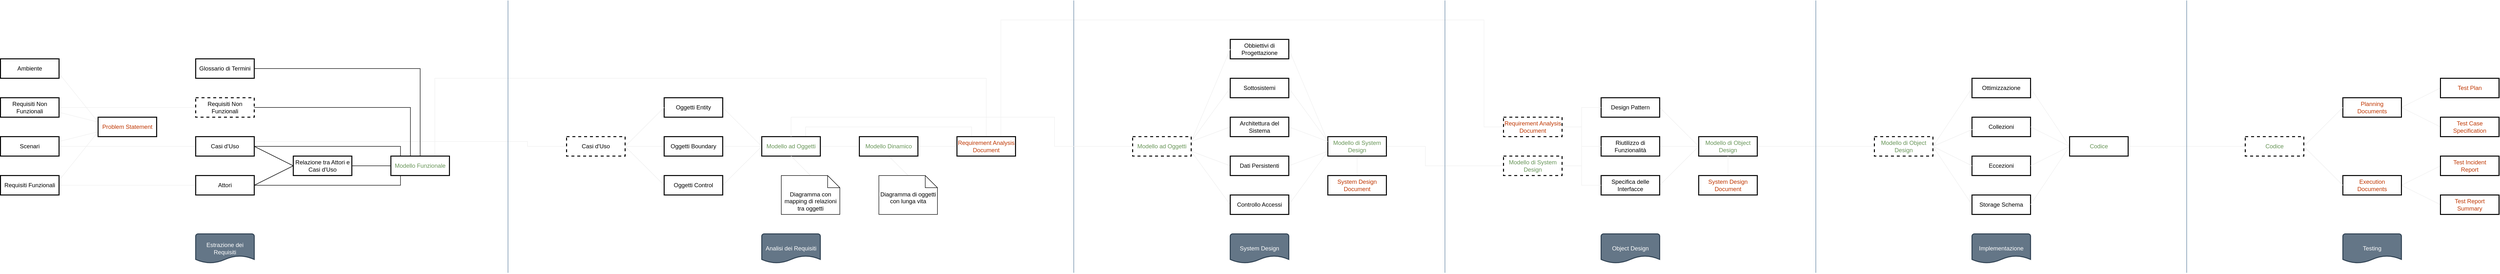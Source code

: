 <mxfile version="20.6.2" type="device"><diagram id="Pfyz-HTgbV0gqMl3ooRj" name="Pagina-1"><mxGraphModel dx="2451" dy="685" grid="1" gridSize="10" guides="1" tooltips="1" connect="1" arrows="1" fold="1" page="0" pageScale="1" pageWidth="1654" pageHeight="1169" math="0" shadow="0"><root><mxCell id="0"/><mxCell id="1" parent="0"/><mxCell id="OwW3uzy13W0BVOw-hy7_-1" value="Estrazione dei Requisiti" style="strokeWidth=2;html=1;shape=mxgraph.flowchart.document2;whiteSpace=wrap;size=0.25;fillColor=#647687;fontColor=#ffffff;strokeColor=#314354;" vertex="1" parent="1"><mxGeometry y="1200" width="120" height="60" as="geometry"/></mxCell><mxCell id="OwW3uzy13W0BVOw-hy7_-173" style="edgeStyle=none;rounded=0;orthogonalLoop=1;jettySize=auto;html=1;exitX=1;exitY=0.25;exitDx=0;exitDy=0;entryX=0;entryY=0.75;entryDx=0;entryDy=0;strokeColor=#F0F0F0;fontSize=8;fontColor=#669456;endArrow=none;endFill=0;" edge="1" parent="1" source="OwW3uzy13W0BVOw-hy7_-4" target="OwW3uzy13W0BVOw-hy7_-171"><mxGeometry relative="1" as="geometry"/></mxCell><mxCell id="OwW3uzy13W0BVOw-hy7_-176" style="edgeStyle=none;rounded=0;orthogonalLoop=1;jettySize=auto;html=1;exitX=1;exitY=0.5;exitDx=0;exitDy=0;entryX=0;entryY=0.5;entryDx=0;entryDy=0;strokeColor=#F0F0F0;fontSize=8;fontColor=#669456;endArrow=none;endFill=0;" edge="1" parent="1" source="OwW3uzy13W0BVOw-hy7_-4" target="OwW3uzy13W0BVOw-hy7_-84"><mxGeometry relative="1" as="geometry"/></mxCell><mxCell id="OwW3uzy13W0BVOw-hy7_-4" value="Scenari" style="whiteSpace=wrap;html=1;strokeWidth=2;" vertex="1" parent="1"><mxGeometry x="-400" y="1000" width="120" height="40" as="geometry"/></mxCell><mxCell id="OwW3uzy13W0BVOw-hy7_-172" style="rounded=0;orthogonalLoop=1;jettySize=auto;html=1;exitX=1;exitY=0.25;exitDx=0;exitDy=0;entryX=0;entryY=0.75;entryDx=0;entryDy=0;strokeColor=#F0F0F0;fontSize=8;fontColor=#669456;endArrow=none;endFill=0;" edge="1" parent="1" source="OwW3uzy13W0BVOw-hy7_-12" target="OwW3uzy13W0BVOw-hy7_-171"><mxGeometry relative="1" as="geometry"/></mxCell><mxCell id="OwW3uzy13W0BVOw-hy7_-177" style="edgeStyle=none;rounded=0;orthogonalLoop=1;jettySize=auto;html=1;exitX=1;exitY=0.5;exitDx=0;exitDy=0;entryX=0;entryY=0.5;entryDx=0;entryDy=0;strokeColor=#F0F0F0;fontSize=8;fontColor=#669456;endArrow=none;endFill=0;" edge="1" parent="1" source="OwW3uzy13W0BVOw-hy7_-12" target="OwW3uzy13W0BVOw-hy7_-85"><mxGeometry relative="1" as="geometry"/></mxCell><mxCell id="OwW3uzy13W0BVOw-hy7_-12" value="Requisiti Funzionali" style="whiteSpace=wrap;html=1;strokeWidth=2;" vertex="1" parent="1"><mxGeometry x="-400" y="1080" width="120" height="40" as="geometry"/></mxCell><mxCell id="OwW3uzy13W0BVOw-hy7_-174" style="edgeStyle=none;rounded=0;orthogonalLoop=1;jettySize=auto;html=1;exitX=1;exitY=0.75;exitDx=0;exitDy=0;entryX=0;entryY=0.25;entryDx=0;entryDy=0;strokeColor=#F0F0F0;fontSize=8;fontColor=#669456;endArrow=none;endFill=0;" edge="1" parent="1" source="OwW3uzy13W0BVOw-hy7_-17" target="OwW3uzy13W0BVOw-hy7_-171"><mxGeometry relative="1" as="geometry"/></mxCell><mxCell id="OwW3uzy13W0BVOw-hy7_-178" style="edgeStyle=none;rounded=0;orthogonalLoop=1;jettySize=auto;html=1;exitX=1;exitY=0.5;exitDx=0;exitDy=0;entryX=0;entryY=0.5;entryDx=0;entryDy=0;strokeColor=#F0F0F0;fontSize=8;fontColor=#669456;endArrow=none;endFill=0;" edge="1" parent="1" source="OwW3uzy13W0BVOw-hy7_-17" target="OwW3uzy13W0BVOw-hy7_-126"><mxGeometry relative="1" as="geometry"/></mxCell><mxCell id="OwW3uzy13W0BVOw-hy7_-17" value="Requisiti Non Funzionali" style="whiteSpace=wrap;html=1;strokeWidth=2;" vertex="1" parent="1"><mxGeometry x="-400" y="920" width="120" height="40" as="geometry"/></mxCell><mxCell id="OwW3uzy13W0BVOw-hy7_-175" style="edgeStyle=none;rounded=0;orthogonalLoop=1;jettySize=auto;html=1;exitX=1;exitY=0.75;exitDx=0;exitDy=0;entryX=0;entryY=0.25;entryDx=0;entryDy=0;strokeColor=#F0F0F0;fontSize=8;fontColor=#669456;endArrow=none;endFill=0;" edge="1" parent="1" source="OwW3uzy13W0BVOw-hy7_-31" target="OwW3uzy13W0BVOw-hy7_-171"><mxGeometry relative="1" as="geometry"/></mxCell><mxCell id="OwW3uzy13W0BVOw-hy7_-31" value="Ambiente" style="whiteSpace=wrap;html=1;strokeWidth=2;" vertex="1" parent="1"><mxGeometry x="-400" y="840" width="120" height="40" as="geometry"/></mxCell><mxCell id="OwW3uzy13W0BVOw-hy7_-113" style="edgeStyle=none;rounded=0;orthogonalLoop=1;jettySize=auto;html=1;exitX=1;exitY=0.5;exitDx=0;exitDy=0;entryX=0;entryY=0.5;entryDx=0;entryDy=0;fontColor=#669456;endArrow=none;endFill=0;" edge="1" parent="1" source="OwW3uzy13W0BVOw-hy7_-84" target="OwW3uzy13W0BVOw-hy7_-93"><mxGeometry relative="1" as="geometry"/></mxCell><mxCell id="OwW3uzy13W0BVOw-hy7_-117" style="edgeStyle=orthogonalEdgeStyle;rounded=0;orthogonalLoop=1;jettySize=auto;html=1;exitX=1;exitY=0.5;exitDx=0;exitDy=0;entryX=0.164;entryY=0;entryDx=0;entryDy=0;fontColor=#669456;endArrow=none;endFill=0;entryPerimeter=0;" edge="1" parent="1" source="OwW3uzy13W0BVOw-hy7_-84" target="OwW3uzy13W0BVOw-hy7_-102"><mxGeometry relative="1" as="geometry"/></mxCell><mxCell id="OwW3uzy13W0BVOw-hy7_-131" style="edgeStyle=orthogonalEdgeStyle;rounded=0;orthogonalLoop=1;jettySize=auto;html=1;exitX=1;exitY=0.25;exitDx=0;exitDy=0;entryX=0;entryY=0.5;entryDx=0;entryDy=0;strokeColor=#F0F0F0;fontColor=#669456;endArrow=none;endFill=0;" edge="1" parent="1" source="OwW3uzy13W0BVOw-hy7_-84" target="OwW3uzy13W0BVOw-hy7_-130"><mxGeometry relative="1" as="geometry"><Array as="points"><mxPoint x="680" y="1010"/><mxPoint x="680" y="1020"/></Array></mxGeometry></mxCell><mxCell id="OwW3uzy13W0BVOw-hy7_-84" value="Casi d'Uso" style="whiteSpace=wrap;html=1;strokeWidth=2;" vertex="1" parent="1"><mxGeometry y="1000" width="120" height="40" as="geometry"/></mxCell><mxCell id="OwW3uzy13W0BVOw-hy7_-114" style="edgeStyle=none;rounded=0;orthogonalLoop=1;jettySize=auto;html=1;exitX=1;exitY=0.5;exitDx=0;exitDy=0;entryX=0;entryY=0.5;entryDx=0;entryDy=0;fontColor=#669456;endArrow=none;endFill=0;" edge="1" parent="1" source="OwW3uzy13W0BVOw-hy7_-85" target="OwW3uzy13W0BVOw-hy7_-93"><mxGeometry relative="1" as="geometry"/></mxCell><mxCell id="OwW3uzy13W0BVOw-hy7_-119" style="edgeStyle=orthogonalEdgeStyle;rounded=0;orthogonalLoop=1;jettySize=auto;html=1;exitX=1;exitY=0.5;exitDx=0;exitDy=0;entryX=0.164;entryY=0.986;entryDx=0;entryDy=0;fontColor=#669456;endArrow=none;endFill=0;entryPerimeter=0;" edge="1" parent="1" source="OwW3uzy13W0BVOw-hy7_-85" target="OwW3uzy13W0BVOw-hy7_-102"><mxGeometry relative="1" as="geometry"/></mxCell><mxCell id="OwW3uzy13W0BVOw-hy7_-85" value="Attori" style="whiteSpace=wrap;html=1;strokeWidth=2;" vertex="1" parent="1"><mxGeometry y="1080" width="120" height="40" as="geometry"/></mxCell><mxCell id="OwW3uzy13W0BVOw-hy7_-118" style="edgeStyle=none;rounded=0;orthogonalLoop=1;jettySize=auto;html=1;exitX=1;exitY=0.5;exitDx=0;exitDy=0;entryX=0;entryY=0.5;entryDx=0;entryDy=0;fontColor=#669456;endArrow=none;endFill=0;" edge="1" parent="1" source="OwW3uzy13W0BVOw-hy7_-93" target="OwW3uzy13W0BVOw-hy7_-102"><mxGeometry relative="1" as="geometry"/></mxCell><mxCell id="OwW3uzy13W0BVOw-hy7_-93" value="Relazione tra Attori e Casi d'Uso" style="whiteSpace=wrap;html=1;strokeWidth=2;" vertex="1" parent="1"><mxGeometry x="200" y="1040" width="120" height="40" as="geometry"/></mxCell><mxCell id="OwW3uzy13W0BVOw-hy7_-115" style="edgeStyle=orthogonalEdgeStyle;rounded=0;orthogonalLoop=1;jettySize=auto;html=1;exitX=1;exitY=0.5;exitDx=0;exitDy=0;entryX=0.5;entryY=0;entryDx=0;entryDy=0;fontColor=#669456;endArrow=none;endFill=0;" edge="1" parent="1" source="OwW3uzy13W0BVOw-hy7_-99" target="OwW3uzy13W0BVOw-hy7_-102"><mxGeometry relative="1" as="geometry"/></mxCell><mxCell id="OwW3uzy13W0BVOw-hy7_-99" value="Glossario di Termini" style="whiteSpace=wrap;html=1;strokeWidth=2;" vertex="1" parent="1"><mxGeometry y="840" width="120" height="40" as="geometry"/></mxCell><mxCell id="OwW3uzy13W0BVOw-hy7_-169" style="edgeStyle=orthogonalEdgeStyle;rounded=0;orthogonalLoop=1;jettySize=auto;html=1;exitX=0.75;exitY=0;exitDx=0;exitDy=0;entryX=0.5;entryY=0;entryDx=0;entryDy=0;strokeColor=#F0F0F0;fontSize=8;fontColor=#669456;endArrow=none;endFill=0;" edge="1" parent="1" source="OwW3uzy13W0BVOw-hy7_-102" target="OwW3uzy13W0BVOw-hy7_-166"><mxGeometry relative="1" as="geometry"><Array as="points"><mxPoint x="490" y="880"/><mxPoint x="1620" y="880"/></Array></mxGeometry></mxCell><mxCell id="OwW3uzy13W0BVOw-hy7_-102" value="&lt;font color=&quot;#669456&quot;&gt;Modello Funzionale&lt;/font&gt;" style="whiteSpace=wrap;html=1;strokeWidth=2;" vertex="1" parent="1"><mxGeometry x="400" y="1040" width="120" height="40" as="geometry"/></mxCell><mxCell id="OwW3uzy13W0BVOw-hy7_-121" value="" style="endArrow=none;html=1;rounded=0;fontColor=#669456;strokeColor=#5C7E9E;" edge="1" parent="1"><mxGeometry width="50" height="50" relative="1" as="geometry"><mxPoint x="640" y="1280" as="sourcePoint"/><mxPoint x="640" y="720" as="targetPoint"/></mxGeometry></mxCell><mxCell id="OwW3uzy13W0BVOw-hy7_-157" style="edgeStyle=none;rounded=0;orthogonalLoop=1;jettySize=auto;html=1;exitX=1;exitY=0.5;exitDx=0;exitDy=0;entryX=0;entryY=0.5;entryDx=0;entryDy=0;strokeColor=#F0F0F0;fontColor=#F0F0F0;endArrow=none;endFill=0;" edge="1" parent="1" source="OwW3uzy13W0BVOw-hy7_-124" target="OwW3uzy13W0BVOw-hy7_-152"><mxGeometry relative="1" as="geometry"/></mxCell><mxCell id="OwW3uzy13W0BVOw-hy7_-124" value="Oggetti Entity" style="whiteSpace=wrap;html=1;strokeWidth=2;" vertex="1" parent="1"><mxGeometry x="960" y="920" width="120" height="40" as="geometry"/></mxCell><mxCell id="OwW3uzy13W0BVOw-hy7_-126" value="Requisiti Non Funzionali" style="whiteSpace=wrap;html=1;strokeWidth=2;dashed=1;" vertex="1" parent="1"><mxGeometry y="920" width="120" height="40" as="geometry"/></mxCell><mxCell id="OwW3uzy13W0BVOw-hy7_-129" style="edgeStyle=orthogonalEdgeStyle;rounded=0;orthogonalLoop=1;jettySize=auto;html=1;entryX=1;entryY=0.5;entryDx=0;entryDy=0;fontColor=#669456;endArrow=none;endFill=0;" edge="1" parent="1" target="OwW3uzy13W0BVOw-hy7_-126"><mxGeometry relative="1" as="geometry"><mxPoint x="440" y="1040" as="sourcePoint"/><mxPoint x="10.0" y="950" as="targetPoint"/><Array as="points"><mxPoint x="440" y="940"/></Array></mxGeometry></mxCell><mxCell id="OwW3uzy13W0BVOw-hy7_-134" style="rounded=0;orthogonalLoop=1;jettySize=auto;html=1;exitX=1;exitY=0.5;exitDx=0;exitDy=0;entryX=0;entryY=0.5;entryDx=0;entryDy=0;strokeColor=#F0F0F0;fontColor=#669456;endArrow=none;endFill=0;" edge="1" parent="1" source="OwW3uzy13W0BVOw-hy7_-130" target="OwW3uzy13W0BVOw-hy7_-133"><mxGeometry relative="1" as="geometry"/></mxCell><mxCell id="OwW3uzy13W0BVOw-hy7_-135" style="edgeStyle=none;rounded=0;orthogonalLoop=1;jettySize=auto;html=1;exitX=1;exitY=0.5;exitDx=0;exitDy=0;entryX=0;entryY=0.5;entryDx=0;entryDy=0;strokeColor=#F0F0F0;fontColor=#669456;endArrow=none;endFill=0;" edge="1" parent="1" source="OwW3uzy13W0BVOw-hy7_-130" target="OwW3uzy13W0BVOw-hy7_-132"><mxGeometry relative="1" as="geometry"/></mxCell><mxCell id="OwW3uzy13W0BVOw-hy7_-136" style="edgeStyle=none;rounded=0;orthogonalLoop=1;jettySize=auto;html=1;exitX=1;exitY=0.5;exitDx=0;exitDy=0;entryX=0;entryY=0.5;entryDx=0;entryDy=0;strokeColor=#F0F0F0;fontColor=#669456;endArrow=none;endFill=0;" edge="1" parent="1" source="OwW3uzy13W0BVOw-hy7_-130" target="OwW3uzy13W0BVOw-hy7_-124"><mxGeometry relative="1" as="geometry"/></mxCell><mxCell id="OwW3uzy13W0BVOw-hy7_-130" value="Casi d'Uso" style="whiteSpace=wrap;html=1;strokeWidth=2;dashed=1;" vertex="1" parent="1"><mxGeometry x="760" y="1000" width="120" height="40" as="geometry"/></mxCell><mxCell id="OwW3uzy13W0BVOw-hy7_-156" style="edgeStyle=none;rounded=0;orthogonalLoop=1;jettySize=auto;html=1;exitX=1;exitY=0.5;exitDx=0;exitDy=0;entryX=0;entryY=0.5;entryDx=0;entryDy=0;strokeColor=#F0F0F0;fontColor=#F0F0F0;endArrow=none;endFill=0;" edge="1" parent="1" source="OwW3uzy13W0BVOw-hy7_-132" target="OwW3uzy13W0BVOw-hy7_-152"><mxGeometry relative="1" as="geometry"/></mxCell><mxCell id="OwW3uzy13W0BVOw-hy7_-132" value="Oggetti Boundary" style="whiteSpace=wrap;html=1;strokeWidth=2;" vertex="1" parent="1"><mxGeometry x="960" y="1000" width="120" height="40" as="geometry"/></mxCell><mxCell id="OwW3uzy13W0BVOw-hy7_-153" style="edgeStyle=none;rounded=0;orthogonalLoop=1;jettySize=auto;html=1;exitX=1;exitY=0.5;exitDx=0;exitDy=0;entryX=0;entryY=0.5;entryDx=0;entryDy=0;strokeColor=#F0F0F0;fontColor=#F0F0F0;endArrow=none;endFill=0;" edge="1" parent="1" source="OwW3uzy13W0BVOw-hy7_-133" target="OwW3uzy13W0BVOw-hy7_-152"><mxGeometry relative="1" as="geometry"/></mxCell><mxCell id="OwW3uzy13W0BVOw-hy7_-133" value="Oggetti Control" style="whiteSpace=wrap;html=1;strokeWidth=2;" vertex="1" parent="1"><mxGeometry x="960" y="1080" width="120" height="40" as="geometry"/></mxCell><mxCell id="OwW3uzy13W0BVOw-hy7_-144" value="Analisi dei Requisiti" style="strokeWidth=2;html=1;shape=mxgraph.flowchart.document2;whiteSpace=wrap;size=0.25;fillColor=#647687;fontColor=#ffffff;strokeColor=#314354;" vertex="1" parent="1"><mxGeometry x="1160" y="1200" width="120" height="60" as="geometry"/></mxCell><mxCell id="OwW3uzy13W0BVOw-hy7_-161" style="edgeStyle=none;rounded=0;orthogonalLoop=1;jettySize=auto;html=1;exitX=1;exitY=0.5;exitDx=0;exitDy=0;entryX=0;entryY=0.5;entryDx=0;entryDy=0;strokeColor=#F0F0F0;fontColor=#F0F0F0;endArrow=none;endFill=0;" edge="1" parent="1" source="OwW3uzy13W0BVOw-hy7_-152" target="OwW3uzy13W0BVOw-hy7_-160"><mxGeometry relative="1" as="geometry"/></mxCell><mxCell id="OwW3uzy13W0BVOw-hy7_-168" style="edgeStyle=orthogonalEdgeStyle;rounded=0;orthogonalLoop=1;jettySize=auto;html=1;exitX=0.75;exitY=0;exitDx=0;exitDy=0;entryX=0.25;entryY=0;entryDx=0;entryDy=0;strokeColor=#F0F0F0;fontSize=8;fontColor=#669456;endArrow=none;endFill=0;" edge="1" parent="1" source="OwW3uzy13W0BVOw-hy7_-152" target="OwW3uzy13W0BVOw-hy7_-166"><mxGeometry relative="1" as="geometry"/></mxCell><mxCell id="OwW3uzy13W0BVOw-hy7_-152" value="&lt;font color=&quot;#669456&quot;&gt;Modello ad Oggetti&lt;/font&gt;" style="whiteSpace=wrap;html=1;strokeWidth=2;" vertex="1" parent="1"><mxGeometry x="1160" y="1000" width="120" height="40" as="geometry"/></mxCell><mxCell id="OwW3uzy13W0BVOw-hy7_-159" style="edgeStyle=none;rounded=0;orthogonalLoop=1;jettySize=auto;html=1;exitX=0.5;exitY=0;exitDx=0;exitDy=0;exitPerimeter=0;entryX=0.5;entryY=1;entryDx=0;entryDy=0;strokeColor=#F0F0F0;fontColor=#F0F0F0;endArrow=none;endFill=0;" edge="1" parent="1" source="OwW3uzy13W0BVOw-hy7_-158" target="OwW3uzy13W0BVOw-hy7_-152"><mxGeometry relative="1" as="geometry"/></mxCell><mxCell id="OwW3uzy13W0BVOw-hy7_-158" value="Diagramma con mapping di relazioni tra oggetti" style="shape=note2;boundedLbl=1;whiteSpace=wrap;html=1;size=25;verticalAlign=top;align=center;labelBackgroundColor=none;" vertex="1" parent="1"><mxGeometry x="1200" y="1080" width="120" height="80" as="geometry"/></mxCell><mxCell id="OwW3uzy13W0BVOw-hy7_-165" style="edgeStyle=none;rounded=0;orthogonalLoop=1;jettySize=auto;html=1;exitX=0.5;exitY=1;exitDx=0;exitDy=0;entryX=0.5;entryY=0;entryDx=0;entryDy=0;entryPerimeter=0;strokeColor=#F0F0F0;fontSize=8;fontColor=#F0F0F0;endArrow=none;endFill=0;" edge="1" parent="1" source="OwW3uzy13W0BVOw-hy7_-160" target="OwW3uzy13W0BVOw-hy7_-163"><mxGeometry relative="1" as="geometry"/></mxCell><mxCell id="OwW3uzy13W0BVOw-hy7_-167" style="edgeStyle=none;rounded=0;orthogonalLoop=1;jettySize=auto;html=1;exitX=1;exitY=0.5;exitDx=0;exitDy=0;entryX=0;entryY=0.5;entryDx=0;entryDy=0;strokeColor=#F0F0F0;fontSize=8;fontColor=#669456;endArrow=none;endFill=0;" edge="1" parent="1" source="OwW3uzy13W0BVOw-hy7_-160" target="OwW3uzy13W0BVOw-hy7_-166"><mxGeometry relative="1" as="geometry"/></mxCell><mxCell id="OwW3uzy13W0BVOw-hy7_-160" value="&lt;font color=&quot;#669456&quot;&gt;Modello Dinamico&lt;/font&gt;" style="whiteSpace=wrap;html=1;strokeWidth=2;" vertex="1" parent="1"><mxGeometry x="1360" y="1000" width="120" height="40" as="geometry"/></mxCell><mxCell id="OwW3uzy13W0BVOw-hy7_-163" value="Diagramma di oggetti con lunga vita" style="shape=note2;boundedLbl=1;whiteSpace=wrap;html=1;size=25;verticalAlign=top;align=center;labelBackgroundColor=none;" vertex="1" parent="1"><mxGeometry x="1400" y="1080" width="120" height="80" as="geometry"/></mxCell><mxCell id="OwW3uzy13W0BVOw-hy7_-217" style="edgeStyle=orthogonalEdgeStyle;rounded=0;orthogonalLoop=1;jettySize=auto;html=1;exitX=0.75;exitY=0;exitDx=0;exitDy=0;entryX=0;entryY=0.5;entryDx=0;entryDy=0;strokeColor=#F0F0F0;fontSize=8;fontColor=#BF3600;endArrow=none;endFill=0;" edge="1" parent="1" source="OwW3uzy13W0BVOw-hy7_-166" target="OwW3uzy13W0BVOw-hy7_-212"><mxGeometry relative="1" as="geometry"><Array as="points"><mxPoint x="1650" y="760"/><mxPoint x="2640" y="760"/><mxPoint x="2640" y="980"/></Array></mxGeometry></mxCell><mxCell id="OwW3uzy13W0BVOw-hy7_-166" value="&lt;span style=&quot;&quot;&gt;Requirement Analysis Document&lt;/span&gt;" style="whiteSpace=wrap;html=1;strokeWidth=2;fontColor=#BF3600;" vertex="1" parent="1"><mxGeometry x="1560" y="1000" width="120" height="40" as="geometry"/></mxCell><mxCell id="OwW3uzy13W0BVOw-hy7_-171" value="Problem Statement" style="whiteSpace=wrap;html=1;strokeWidth=2;fontColor=#BF3600;" vertex="1" parent="1"><mxGeometry x="-200" y="960" width="120" height="40" as="geometry"/></mxCell><mxCell id="OwW3uzy13W0BVOw-hy7_-182" value="" style="endArrow=none;html=1;rounded=0;fontColor=#669456;strokeColor=#5C7E9E;" edge="1" parent="1"><mxGeometry width="50" height="50" relative="1" as="geometry"><mxPoint x="1799.38" y="1280" as="sourcePoint"/><mxPoint x="1799.38" y="720" as="targetPoint"/></mxGeometry></mxCell><mxCell id="OwW3uzy13W0BVOw-hy7_-183" value="System Design" style="strokeWidth=2;html=1;shape=mxgraph.flowchart.document2;whiteSpace=wrap;size=0.25;fillColor=#647687;fontColor=#ffffff;strokeColor=#314354;" vertex="1" parent="1"><mxGeometry x="2120" y="1200" width="120" height="60" as="geometry"/></mxCell><mxCell id="OwW3uzy13W0BVOw-hy7_-195" style="edgeStyle=none;rounded=0;orthogonalLoop=1;jettySize=auto;html=1;exitX=1;exitY=0.5;exitDx=0;exitDy=0;entryX=0;entryY=0.25;entryDx=0;entryDy=0;strokeColor=#F0F0F0;fontSize=8;fontColor=#BF3600;endArrow=none;endFill=0;" edge="1" parent="1" source="OwW3uzy13W0BVOw-hy7_-184" target="OwW3uzy13W0BVOw-hy7_-190"><mxGeometry relative="1" as="geometry"/></mxCell><mxCell id="OwW3uzy13W0BVOw-hy7_-184" value="Obbiettivi di Progettazione" style="whiteSpace=wrap;html=1;strokeWidth=2;" vertex="1" parent="1"><mxGeometry x="2120" y="800" width="120" height="40" as="geometry"/></mxCell><mxCell id="OwW3uzy13W0BVOw-hy7_-194" style="edgeStyle=none;rounded=0;orthogonalLoop=1;jettySize=auto;html=1;exitX=1;exitY=0.5;exitDx=0;exitDy=0;entryX=0;entryY=0.25;entryDx=0;entryDy=0;strokeColor=#F0F0F0;fontSize=8;fontColor=#BF3600;endArrow=none;endFill=0;" edge="1" parent="1" source="OwW3uzy13W0BVOw-hy7_-185" target="OwW3uzy13W0BVOw-hy7_-190"><mxGeometry relative="1" as="geometry"/></mxCell><mxCell id="OwW3uzy13W0BVOw-hy7_-199" style="edgeStyle=none;rounded=0;orthogonalLoop=1;jettySize=auto;html=1;exitX=0;exitY=0.5;exitDx=0;exitDy=0;entryX=1;entryY=0.25;entryDx=0;entryDy=0;strokeColor=#F0F0F0;fontSize=8;fontColor=#BF3600;endArrow=none;endFill=0;" edge="1" parent="1" source="OwW3uzy13W0BVOw-hy7_-185" target="OwW3uzy13W0BVOw-hy7_-196"><mxGeometry relative="1" as="geometry"/></mxCell><mxCell id="OwW3uzy13W0BVOw-hy7_-185" value="Sottosistemi" style="whiteSpace=wrap;html=1;strokeWidth=2;" vertex="1" parent="1"><mxGeometry x="2120" y="880" width="120" height="40" as="geometry"/></mxCell><mxCell id="OwW3uzy13W0BVOw-hy7_-193" style="edgeStyle=none;rounded=0;orthogonalLoop=1;jettySize=auto;html=1;exitX=1;exitY=0.5;exitDx=0;exitDy=0;entryX=0;entryY=0.75;entryDx=0;entryDy=0;strokeColor=#F0F0F0;fontSize=8;fontColor=#BF3600;endArrow=none;endFill=0;" edge="1" parent="1" source="OwW3uzy13W0BVOw-hy7_-186" target="OwW3uzy13W0BVOw-hy7_-190"><mxGeometry relative="1" as="geometry"/></mxCell><mxCell id="OwW3uzy13W0BVOw-hy7_-200" style="edgeStyle=none;rounded=0;orthogonalLoop=1;jettySize=auto;html=1;exitX=0;exitY=0.5;exitDx=0;exitDy=0;entryX=1;entryY=0.75;entryDx=0;entryDy=0;strokeColor=#F0F0F0;fontSize=8;fontColor=#BF3600;endArrow=none;endFill=0;" edge="1" parent="1" source="OwW3uzy13W0BVOw-hy7_-186" target="OwW3uzy13W0BVOw-hy7_-196"><mxGeometry relative="1" as="geometry"/></mxCell><mxCell id="OwW3uzy13W0BVOw-hy7_-186" value="Dati Persistenti" style="whiteSpace=wrap;html=1;strokeWidth=2;" vertex="1" parent="1"><mxGeometry x="2120" y="1040" width="120" height="40" as="geometry"/></mxCell><mxCell id="OwW3uzy13W0BVOw-hy7_-192" style="rounded=0;orthogonalLoop=1;jettySize=auto;html=1;exitX=1;exitY=0.5;exitDx=0;exitDy=0;entryX=0;entryY=0.75;entryDx=0;entryDy=0;strokeColor=#F0F0F0;fontSize=8;fontColor=#BF3600;endArrow=none;endFill=0;" edge="1" parent="1" source="OwW3uzy13W0BVOw-hy7_-187" target="OwW3uzy13W0BVOw-hy7_-190"><mxGeometry relative="1" as="geometry"/></mxCell><mxCell id="OwW3uzy13W0BVOw-hy7_-201" style="edgeStyle=none;rounded=0;orthogonalLoop=1;jettySize=auto;html=1;exitX=0;exitY=0.5;exitDx=0;exitDy=0;entryX=1;entryY=0.75;entryDx=0;entryDy=0;strokeColor=#F0F0F0;fontSize=8;fontColor=#BF3600;endArrow=none;endFill=0;" edge="1" parent="1" source="OwW3uzy13W0BVOw-hy7_-187" target="OwW3uzy13W0BVOw-hy7_-196"><mxGeometry relative="1" as="geometry"/></mxCell><mxCell id="OwW3uzy13W0BVOw-hy7_-187" value="Controllo Accessi" style="whiteSpace=wrap;html=1;strokeWidth=2;" vertex="1" parent="1"><mxGeometry x="2120" y="1120" width="120" height="40" as="geometry"/></mxCell><mxCell id="OwW3uzy13W0BVOw-hy7_-216" style="edgeStyle=orthogonalEdgeStyle;rounded=0;orthogonalLoop=1;jettySize=auto;html=1;exitX=1;exitY=0.5;exitDx=0;exitDy=0;entryX=0;entryY=0.5;entryDx=0;entryDy=0;strokeColor=#F0F0F0;fontSize=8;fontColor=#BF3600;endArrow=none;endFill=0;" edge="1" parent="1" source="OwW3uzy13W0BVOw-hy7_-190" target="OwW3uzy13W0BVOw-hy7_-215"><mxGeometry relative="1" as="geometry"><Array as="points"><mxPoint x="2520" y="1020"/><mxPoint x="2520" y="1060"/></Array></mxGeometry></mxCell><mxCell id="OwW3uzy13W0BVOw-hy7_-244" style="edgeStyle=none;rounded=0;orthogonalLoop=1;jettySize=auto;html=1;exitX=0.5;exitY=1;exitDx=0;exitDy=0;entryX=0.5;entryY=0;entryDx=0;entryDy=0;strokeColor=#F0F0F0;fontSize=8;fontColor=#BF3600;endArrow=none;endFill=0;" edge="1" parent="1" source="OwW3uzy13W0BVOw-hy7_-190" target="OwW3uzy13W0BVOw-hy7_-243"><mxGeometry relative="1" as="geometry"/></mxCell><mxCell id="OwW3uzy13W0BVOw-hy7_-190" value="&lt;font color=&quot;#669456&quot;&gt;Modello di System Design&lt;/font&gt;" style="whiteSpace=wrap;html=1;strokeWidth=2;" vertex="1" parent="1"><mxGeometry x="2320" y="1000" width="120" height="40" as="geometry"/></mxCell><mxCell id="OwW3uzy13W0BVOw-hy7_-198" style="edgeStyle=none;rounded=0;orthogonalLoop=1;jettySize=auto;html=1;exitX=1;exitY=0.25;exitDx=0;exitDy=0;entryX=0;entryY=0.5;entryDx=0;entryDy=0;strokeColor=#F0F0F0;fontSize=8;fontColor=#BF3600;endArrow=none;endFill=0;" edge="1" parent="1" source="OwW3uzy13W0BVOw-hy7_-196" target="OwW3uzy13W0BVOw-hy7_-184"><mxGeometry relative="1" as="geometry"/></mxCell><mxCell id="OwW3uzy13W0BVOw-hy7_-203" style="edgeStyle=none;rounded=0;orthogonalLoop=1;jettySize=auto;html=1;exitX=1;exitY=0.25;exitDx=0;exitDy=0;entryX=0;entryY=0.5;entryDx=0;entryDy=0;strokeColor=#F0F0F0;fontSize=8;fontColor=#BF3600;endArrow=none;endFill=0;" edge="1" parent="1" source="OwW3uzy13W0BVOw-hy7_-196" target="OwW3uzy13W0BVOw-hy7_-202"><mxGeometry relative="1" as="geometry"/></mxCell><mxCell id="OwW3uzy13W0BVOw-hy7_-196" value="&lt;font color=&quot;#669456&quot;&gt;Modello ad Oggetti&lt;/font&gt;" style="whiteSpace=wrap;html=1;strokeWidth=2;dashed=1;" vertex="1" parent="1"><mxGeometry x="1920" y="1000" width="120" height="40" as="geometry"/></mxCell><mxCell id="OwW3uzy13W0BVOw-hy7_-197" style="edgeStyle=orthogonalEdgeStyle;rounded=0;orthogonalLoop=1;jettySize=auto;html=1;exitX=0.5;exitY=0;exitDx=0;exitDy=0;entryX=0;entryY=0.5;entryDx=0;entryDy=0;strokeColor=#F0F0F0;fontSize=8;fontColor=#669456;endArrow=none;endFill=0;" edge="1" parent="1" source="OwW3uzy13W0BVOw-hy7_-152" target="OwW3uzy13W0BVOw-hy7_-196"><mxGeometry relative="1" as="geometry"><mxPoint x="1260" y="1010" as="sourcePoint"/><mxPoint x="1600" y="1010" as="targetPoint"/><Array as="points"><mxPoint x="1220" y="960"/><mxPoint x="1760" y="960"/><mxPoint x="1760" y="1020"/></Array></mxGeometry></mxCell><mxCell id="OwW3uzy13W0BVOw-hy7_-204" style="edgeStyle=none;rounded=0;orthogonalLoop=1;jettySize=auto;html=1;exitX=1;exitY=0.5;exitDx=0;exitDy=0;entryX=0;entryY=0.25;entryDx=0;entryDy=0;strokeColor=#F0F0F0;fontSize=8;fontColor=#BF3600;endArrow=none;endFill=0;" edge="1" parent="1" source="OwW3uzy13W0BVOw-hy7_-202" target="OwW3uzy13W0BVOw-hy7_-190"><mxGeometry relative="1" as="geometry"/></mxCell><mxCell id="OwW3uzy13W0BVOw-hy7_-202" value="Architettura del Sistema" style="whiteSpace=wrap;html=1;strokeWidth=2;" vertex="1" parent="1"><mxGeometry x="2120" y="960" width="120" height="40" as="geometry"/></mxCell><mxCell id="OwW3uzy13W0BVOw-hy7_-205" value="" style="endArrow=none;html=1;rounded=0;fontColor=#669456;strokeColor=#5C7E9E;" edge="1" parent="1"><mxGeometry width="50" height="50" relative="1" as="geometry"><mxPoint x="2560" y="1280" as="sourcePoint"/><mxPoint x="2560" y="720" as="targetPoint"/></mxGeometry></mxCell><mxCell id="OwW3uzy13W0BVOw-hy7_-233" style="rounded=0;orthogonalLoop=1;jettySize=auto;html=1;exitX=1;exitY=0.5;exitDx=0;exitDy=0;entryX=0;entryY=0.5;entryDx=0;entryDy=0;strokeColor=#F0F0F0;fontSize=8;fontColor=#BF3600;endArrow=none;endFill=0;" edge="1" parent="1" source="OwW3uzy13W0BVOw-hy7_-206" target="OwW3uzy13W0BVOw-hy7_-231"><mxGeometry relative="1" as="geometry"/></mxCell><mxCell id="OwW3uzy13W0BVOw-hy7_-206" value="Riutilizzo di Funzionalità" style="whiteSpace=wrap;html=1;strokeWidth=2;" vertex="1" parent="1"><mxGeometry x="2880" y="1000" width="120" height="40" as="geometry"/></mxCell><mxCell id="OwW3uzy13W0BVOw-hy7_-234" style="rounded=0;orthogonalLoop=1;jettySize=auto;html=1;exitX=1;exitY=0.5;exitDx=0;exitDy=0;entryX=0;entryY=0.5;entryDx=0;entryDy=0;strokeColor=#F0F0F0;fontSize=8;fontColor=#BF3600;endArrow=none;endFill=0;" edge="1" parent="1" source="OwW3uzy13W0BVOw-hy7_-207" target="OwW3uzy13W0BVOw-hy7_-231"><mxGeometry relative="1" as="geometry"/></mxCell><mxCell id="OwW3uzy13W0BVOw-hy7_-207" value="Specifica delle Interfacce" style="whiteSpace=wrap;html=1;strokeWidth=2;" vertex="1" parent="1"><mxGeometry x="2880" y="1080" width="120" height="40" as="geometry"/></mxCell><mxCell id="OwW3uzy13W0BVOw-hy7_-232" style="rounded=0;orthogonalLoop=1;jettySize=auto;html=1;exitX=1;exitY=0.5;exitDx=0;exitDy=0;entryX=0;entryY=0.5;entryDx=0;entryDy=0;strokeColor=#F0F0F0;fontSize=8;fontColor=#BF3600;endArrow=none;endFill=0;" edge="1" parent="1" source="OwW3uzy13W0BVOw-hy7_-210" target="OwW3uzy13W0BVOw-hy7_-231"><mxGeometry relative="1" as="geometry"/></mxCell><mxCell id="OwW3uzy13W0BVOw-hy7_-210" value="Design Pattern" style="whiteSpace=wrap;html=1;strokeWidth=2;" vertex="1" parent="1"><mxGeometry x="2880" y="920" width="120" height="40" as="geometry"/></mxCell><mxCell id="OwW3uzy13W0BVOw-hy7_-218" style="rounded=0;orthogonalLoop=1;jettySize=auto;html=1;exitX=1;exitY=0.5;exitDx=0;exitDy=0;entryX=0;entryY=0.5;entryDx=0;entryDy=0;strokeColor=#F0F0F0;fontSize=8;fontColor=#BF3600;endArrow=none;endFill=0;edgeStyle=orthogonalEdgeStyle;" edge="1" parent="1" source="OwW3uzy13W0BVOw-hy7_-212" target="OwW3uzy13W0BVOw-hy7_-210"><mxGeometry relative="1" as="geometry"/></mxCell><mxCell id="OwW3uzy13W0BVOw-hy7_-219" style="edgeStyle=orthogonalEdgeStyle;rounded=0;orthogonalLoop=1;jettySize=auto;html=1;exitX=1;exitY=0.5;exitDx=0;exitDy=0;entryX=0;entryY=0.5;entryDx=0;entryDy=0;strokeColor=#F0F0F0;fontSize=8;fontColor=#BF3600;endArrow=none;endFill=0;" edge="1" parent="1" source="OwW3uzy13W0BVOw-hy7_-212" target="OwW3uzy13W0BVOw-hy7_-206"><mxGeometry relative="1" as="geometry"/></mxCell><mxCell id="OwW3uzy13W0BVOw-hy7_-220" style="edgeStyle=orthogonalEdgeStyle;rounded=0;orthogonalLoop=1;jettySize=auto;html=1;exitX=1;exitY=0.5;exitDx=0;exitDy=0;entryX=0;entryY=0.5;entryDx=0;entryDy=0;strokeColor=#F0F0F0;fontSize=8;fontColor=#BF3600;endArrow=none;endFill=0;" edge="1" parent="1" source="OwW3uzy13W0BVOw-hy7_-212" target="OwW3uzy13W0BVOw-hy7_-207"><mxGeometry relative="1" as="geometry"/></mxCell><mxCell id="OwW3uzy13W0BVOw-hy7_-212" value="&lt;span style=&quot;&quot;&gt;Requirement Analysis Document&lt;/span&gt;" style="whiteSpace=wrap;html=1;strokeWidth=2;fontColor=#BF3600;dashed=1;" vertex="1" parent="1"><mxGeometry x="2680" y="960" width="120" height="40" as="geometry"/></mxCell><mxCell id="OwW3uzy13W0BVOw-hy7_-221" style="edgeStyle=orthogonalEdgeStyle;rounded=0;orthogonalLoop=1;jettySize=auto;html=1;exitX=1;exitY=0.5;exitDx=0;exitDy=0;entryX=0;entryY=0.5;entryDx=0;entryDy=0;strokeColor=#F0F0F0;fontSize=8;fontColor=#BF3600;endArrow=none;endFill=0;" edge="1" parent="1" source="OwW3uzy13W0BVOw-hy7_-215" target="OwW3uzy13W0BVOw-hy7_-207"><mxGeometry relative="1" as="geometry"/></mxCell><mxCell id="OwW3uzy13W0BVOw-hy7_-222" style="edgeStyle=orthogonalEdgeStyle;rounded=0;orthogonalLoop=1;jettySize=auto;html=1;exitX=1;exitY=0.5;exitDx=0;exitDy=0;entryX=0;entryY=0.5;entryDx=0;entryDy=0;strokeColor=#F0F0F0;fontSize=8;fontColor=#BF3600;endArrow=none;endFill=0;" edge="1" parent="1" source="OwW3uzy13W0BVOw-hy7_-215" target="OwW3uzy13W0BVOw-hy7_-206"><mxGeometry relative="1" as="geometry"/></mxCell><mxCell id="OwW3uzy13W0BVOw-hy7_-223" style="edgeStyle=orthogonalEdgeStyle;rounded=0;orthogonalLoop=1;jettySize=auto;html=1;exitX=1;exitY=0.5;exitDx=0;exitDy=0;entryX=0;entryY=0.5;entryDx=0;entryDy=0;strokeColor=#F0F0F0;fontSize=8;fontColor=#BF3600;endArrow=none;endFill=0;" edge="1" parent="1" source="OwW3uzy13W0BVOw-hy7_-215" target="OwW3uzy13W0BVOw-hy7_-210"><mxGeometry relative="1" as="geometry"/></mxCell><mxCell id="OwW3uzy13W0BVOw-hy7_-215" value="&lt;font color=&quot;#669456&quot;&gt;Modello di System Design&lt;/font&gt;" style="whiteSpace=wrap;html=1;strokeWidth=2;dashed=1;" vertex="1" parent="1"><mxGeometry x="2680" y="1040" width="120" height="40" as="geometry"/></mxCell><mxCell id="OwW3uzy13W0BVOw-hy7_-247" style="edgeStyle=none;rounded=0;orthogonalLoop=1;jettySize=auto;html=1;exitX=1;exitY=0.5;exitDx=0;exitDy=0;entryX=0;entryY=0.5;entryDx=0;entryDy=0;strokeColor=#F0F0F0;fontSize=8;fontColor=#BF3600;endArrow=none;endFill=0;" edge="1" parent="1" source="OwW3uzy13W0BVOw-hy7_-231" target="OwW3uzy13W0BVOw-hy7_-241"><mxGeometry relative="1" as="geometry"/></mxCell><mxCell id="OwW3uzy13W0BVOw-hy7_-231" value="&lt;font color=&quot;#669456&quot;&gt;Modello di Object Design&lt;/font&gt;" style="whiteSpace=wrap;html=1;strokeWidth=2;" vertex="1" parent="1"><mxGeometry x="3080" y="1000" width="120" height="40" as="geometry"/></mxCell><mxCell id="OwW3uzy13W0BVOw-hy7_-235" value="Object Design" style="strokeWidth=2;html=1;shape=mxgraph.flowchart.document2;whiteSpace=wrap;size=0.25;fillColor=#647687;fontColor=#ffffff;strokeColor=#314354;" vertex="1" parent="1"><mxGeometry x="2880" y="1200" width="120" height="60" as="geometry"/></mxCell><mxCell id="OwW3uzy13W0BVOw-hy7_-236" value="" style="endArrow=none;html=1;rounded=0;fontColor=#669456;strokeColor=#5C7E9E;" edge="1" parent="1"><mxGeometry width="50" height="50" relative="1" as="geometry"><mxPoint x="3320" y="1280" as="sourcePoint"/><mxPoint x="3320" y="720" as="targetPoint"/></mxGeometry></mxCell><mxCell id="OwW3uzy13W0BVOw-hy7_-237" value="Collezioni" style="whiteSpace=wrap;html=1;strokeWidth=2;" vertex="1" parent="1"><mxGeometry x="3640" y="960" width="120" height="40" as="geometry"/></mxCell><mxCell id="OwW3uzy13W0BVOw-hy7_-238" value="Eccezioni" style="whiteSpace=wrap;html=1;strokeWidth=2;" vertex="1" parent="1"><mxGeometry x="3640" y="1040" width="120" height="40" as="geometry"/></mxCell><mxCell id="OwW3uzy13W0BVOw-hy7_-251" style="edgeStyle=none;rounded=0;orthogonalLoop=1;jettySize=auto;html=1;exitX=0;exitY=0.5;exitDx=0;exitDy=0;entryX=1;entryY=0.5;entryDx=0;entryDy=0;strokeColor=#F0F0F0;fontSize=8;fontColor=#BF3600;endArrow=none;endFill=0;" edge="1" parent="1" source="OwW3uzy13W0BVOw-hy7_-239" target="OwW3uzy13W0BVOw-hy7_-241"><mxGeometry relative="1" as="geometry"/></mxCell><mxCell id="OwW3uzy13W0BVOw-hy7_-239" value="Storage Schema" style="whiteSpace=wrap;html=1;strokeWidth=2;" vertex="1" parent="1"><mxGeometry x="3640" y="1120" width="120" height="40" as="geometry"/></mxCell><mxCell id="OwW3uzy13W0BVOw-hy7_-252" style="edgeStyle=none;rounded=0;orthogonalLoop=1;jettySize=auto;html=1;exitX=0;exitY=0.5;exitDx=0;exitDy=0;entryX=1;entryY=0.5;entryDx=0;entryDy=0;strokeColor=#F0F0F0;fontSize=8;fontColor=#BF3600;endArrow=none;endFill=0;" edge="1" parent="1" source="OwW3uzy13W0BVOw-hy7_-240" target="OwW3uzy13W0BVOw-hy7_-238"><mxGeometry relative="1" as="geometry"/></mxCell><mxCell id="OwW3uzy13W0BVOw-hy7_-253" style="edgeStyle=none;rounded=0;orthogonalLoop=1;jettySize=auto;html=1;exitX=0;exitY=0.5;exitDx=0;exitDy=0;entryX=1;entryY=0.5;entryDx=0;entryDy=0;strokeColor=#F0F0F0;fontSize=8;fontColor=#BF3600;endArrow=none;endFill=0;" edge="1" parent="1" source="OwW3uzy13W0BVOw-hy7_-240" target="OwW3uzy13W0BVOw-hy7_-237"><mxGeometry relative="1" as="geometry"/></mxCell><mxCell id="OwW3uzy13W0BVOw-hy7_-254" style="edgeStyle=none;rounded=0;orthogonalLoop=1;jettySize=auto;html=1;exitX=0;exitY=0.5;exitDx=0;exitDy=0;entryX=1;entryY=0.5;entryDx=0;entryDy=0;strokeColor=#F0F0F0;fontSize=8;fontColor=#BF3600;endArrow=none;endFill=0;" edge="1" parent="1" source="OwW3uzy13W0BVOw-hy7_-240" target="OwW3uzy13W0BVOw-hy7_-242"><mxGeometry relative="1" as="geometry"/></mxCell><mxCell id="OwW3uzy13W0BVOw-hy7_-255" style="edgeStyle=none;rounded=0;orthogonalLoop=1;jettySize=auto;html=1;exitX=0;exitY=0.5;exitDx=0;exitDy=0;entryX=1;entryY=0.5;entryDx=0;entryDy=0;strokeColor=#F0F0F0;fontSize=8;fontColor=#BF3600;endArrow=none;endFill=0;" edge="1" parent="1" source="OwW3uzy13W0BVOw-hy7_-240" target="OwW3uzy13W0BVOw-hy7_-239"><mxGeometry relative="1" as="geometry"/></mxCell><mxCell id="OwW3uzy13W0BVOw-hy7_-272" style="edgeStyle=none;rounded=0;orthogonalLoop=1;jettySize=auto;html=1;exitX=1;exitY=0.5;exitDx=0;exitDy=0;entryX=0;entryY=0.5;entryDx=0;entryDy=0;strokeColor=#F0F0F0;fontSize=8;fontColor=#BF3600;endArrow=none;endFill=0;" edge="1" parent="1" source="OwW3uzy13W0BVOw-hy7_-240" target="OwW3uzy13W0BVOw-hy7_-269"><mxGeometry relative="1" as="geometry"/></mxCell><mxCell id="OwW3uzy13W0BVOw-hy7_-240" value="&lt;font color=&quot;#669456&quot;&gt;Codice&lt;/font&gt;" style="whiteSpace=wrap;html=1;strokeWidth=2;" vertex="1" parent="1"><mxGeometry x="3840" y="1000" width="120" height="40" as="geometry"/></mxCell><mxCell id="OwW3uzy13W0BVOw-hy7_-248" style="edgeStyle=none;rounded=0;orthogonalLoop=1;jettySize=auto;html=1;exitX=1;exitY=0.5;exitDx=0;exitDy=0;entryX=0;entryY=0.5;entryDx=0;entryDy=0;strokeColor=#F0F0F0;fontSize=8;fontColor=#BF3600;endArrow=none;endFill=0;" edge="1" parent="1" source="OwW3uzy13W0BVOw-hy7_-241" target="OwW3uzy13W0BVOw-hy7_-242"><mxGeometry relative="1" as="geometry"/></mxCell><mxCell id="OwW3uzy13W0BVOw-hy7_-249" style="edgeStyle=none;rounded=0;orthogonalLoop=1;jettySize=auto;html=1;exitX=1;exitY=0.5;exitDx=0;exitDy=0;entryX=0.006;entryY=0.628;entryDx=0;entryDy=0;entryPerimeter=0;strokeColor=#F0F0F0;fontSize=8;fontColor=#BF3600;endArrow=none;endFill=0;" edge="1" parent="1" source="OwW3uzy13W0BVOw-hy7_-241" target="OwW3uzy13W0BVOw-hy7_-237"><mxGeometry relative="1" as="geometry"/></mxCell><mxCell id="OwW3uzy13W0BVOw-hy7_-250" style="edgeStyle=none;rounded=0;orthogonalLoop=1;jettySize=auto;html=1;exitX=1;exitY=0.5;exitDx=0;exitDy=0;entryX=0;entryY=0.5;entryDx=0;entryDy=0;strokeColor=#F0F0F0;fontSize=8;fontColor=#BF3600;endArrow=none;endFill=0;" edge="1" parent="1" source="OwW3uzy13W0BVOw-hy7_-241" target="OwW3uzy13W0BVOw-hy7_-238"><mxGeometry relative="1" as="geometry"/></mxCell><mxCell id="OwW3uzy13W0BVOw-hy7_-241" value="&lt;font color=&quot;#669456&quot;&gt;Modello di Object Design&lt;/font&gt;" style="whiteSpace=wrap;html=1;strokeWidth=2;dashed=1;" vertex="1" parent="1"><mxGeometry x="3440" y="1000" width="120" height="40" as="geometry"/></mxCell><mxCell id="OwW3uzy13W0BVOw-hy7_-242" value="Ottimizzazione" style="whiteSpace=wrap;html=1;strokeWidth=2;" vertex="1" parent="1"><mxGeometry x="3640" y="880" width="120" height="40" as="geometry"/></mxCell><mxCell id="OwW3uzy13W0BVOw-hy7_-243" value="&lt;span style=&quot;&quot;&gt;System Design Document&lt;/span&gt;" style="whiteSpace=wrap;html=1;strokeWidth=2;fontColor=#BF3600;" vertex="1" parent="1"><mxGeometry x="2320" y="1080" width="120" height="40" as="geometry"/></mxCell><mxCell id="OwW3uzy13W0BVOw-hy7_-246" style="edgeStyle=none;rounded=0;orthogonalLoop=1;jettySize=auto;html=1;exitX=0.5;exitY=0;exitDx=0;exitDy=0;entryX=0.5;entryY=1;entryDx=0;entryDy=0;strokeColor=#F0F0F0;fontSize=8;fontColor=#BF3600;endArrow=none;endFill=0;" edge="1" parent="1" source="OwW3uzy13W0BVOw-hy7_-245" target="OwW3uzy13W0BVOw-hy7_-231"><mxGeometry relative="1" as="geometry"/></mxCell><mxCell id="OwW3uzy13W0BVOw-hy7_-245" value="&lt;span style=&quot;&quot;&gt;System Design Document&lt;/span&gt;" style="whiteSpace=wrap;html=1;strokeWidth=2;fontColor=#BF3600;" vertex="1" parent="1"><mxGeometry x="3080" y="1080" width="120" height="40" as="geometry"/></mxCell><mxCell id="OwW3uzy13W0BVOw-hy7_-256" value="Implementazione" style="strokeWidth=2;html=1;shape=mxgraph.flowchart.document2;whiteSpace=wrap;size=0.25;fillColor=#647687;fontColor=#ffffff;strokeColor=#314354;" vertex="1" parent="1"><mxGeometry x="3640" y="1200" width="120" height="60" as="geometry"/></mxCell><mxCell id="OwW3uzy13W0BVOw-hy7_-257" value="" style="endArrow=none;html=1;rounded=0;fontColor=#669456;strokeColor=#5C7E9E;" edge="1" parent="1"><mxGeometry width="50" height="50" relative="1" as="geometry"><mxPoint x="4080" y="1280" as="sourcePoint"/><mxPoint x="4080" y="720" as="targetPoint"/></mxGeometry></mxCell><mxCell id="OwW3uzy13W0BVOw-hy7_-258" value="Testing" style="strokeWidth=2;html=1;shape=mxgraph.flowchart.document2;whiteSpace=wrap;size=0.25;fillColor=#647687;fontColor=#ffffff;strokeColor=#314354;" vertex="1" parent="1"><mxGeometry x="4400" y="1200" width="120" height="60" as="geometry"/></mxCell><mxCell id="OwW3uzy13W0BVOw-hy7_-263" style="edgeStyle=none;rounded=0;orthogonalLoop=1;jettySize=auto;html=1;exitX=1;exitY=0.5;exitDx=0;exitDy=0;entryX=0;entryY=0.5;entryDx=0;entryDy=0;strokeColor=#F0F0F0;fontSize=8;fontColor=#BF3600;endArrow=none;endFill=0;" edge="1" parent="1" source="OwW3uzy13W0BVOw-hy7_-259" target="OwW3uzy13W0BVOw-hy7_-261"><mxGeometry relative="1" as="geometry"/></mxCell><mxCell id="OwW3uzy13W0BVOw-hy7_-264" style="edgeStyle=none;rounded=0;orthogonalLoop=1;jettySize=auto;html=1;exitX=1;exitY=0.5;exitDx=0;exitDy=0;entryX=0;entryY=0.5;entryDx=0;entryDy=0;strokeColor=#F0F0F0;fontSize=8;fontColor=#BF3600;endArrow=none;endFill=0;" edge="1" parent="1" source="OwW3uzy13W0BVOw-hy7_-259" target="OwW3uzy13W0BVOw-hy7_-262"><mxGeometry relative="1" as="geometry"/></mxCell><mxCell id="OwW3uzy13W0BVOw-hy7_-259" value="Planning &lt;br&gt;Documents" style="whiteSpace=wrap;html=1;strokeWidth=2;fontColor=#BF3600;" vertex="1" parent="1"><mxGeometry x="4400" y="920" width="120" height="40" as="geometry"/></mxCell><mxCell id="OwW3uzy13W0BVOw-hy7_-267" style="edgeStyle=none;rounded=0;orthogonalLoop=1;jettySize=auto;html=1;exitX=1;exitY=0.5;exitDx=0;exitDy=0;entryX=0;entryY=0.5;entryDx=0;entryDy=0;strokeColor=#F0F0F0;fontSize=8;fontColor=#BF3600;endArrow=none;endFill=0;" edge="1" parent="1" source="OwW3uzy13W0BVOw-hy7_-260" target="OwW3uzy13W0BVOw-hy7_-265"><mxGeometry relative="1" as="geometry"/></mxCell><mxCell id="OwW3uzy13W0BVOw-hy7_-268" style="edgeStyle=none;rounded=0;orthogonalLoop=1;jettySize=auto;html=1;exitX=1;exitY=0.5;exitDx=0;exitDy=0;entryX=0;entryY=0.5;entryDx=0;entryDy=0;strokeColor=#F0F0F0;fontSize=8;fontColor=#BF3600;endArrow=none;endFill=0;" edge="1" parent="1" source="OwW3uzy13W0BVOw-hy7_-260" target="OwW3uzy13W0BVOw-hy7_-266"><mxGeometry relative="1" as="geometry"/></mxCell><mxCell id="OwW3uzy13W0BVOw-hy7_-260" value="Execution &lt;br&gt;Documents" style="whiteSpace=wrap;html=1;strokeWidth=2;fontColor=#BF3600;" vertex="1" parent="1"><mxGeometry x="4400" y="1080" width="120" height="40" as="geometry"/></mxCell><mxCell id="OwW3uzy13W0BVOw-hy7_-261" value="Test Plan" style="whiteSpace=wrap;html=1;strokeWidth=2;fontColor=#BF3600;" vertex="1" parent="1"><mxGeometry x="4600" y="880" width="120" height="40" as="geometry"/></mxCell><mxCell id="OwW3uzy13W0BVOw-hy7_-262" value="Test Case Specification" style="whiteSpace=wrap;html=1;strokeWidth=2;fontColor=#BF3600;" vertex="1" parent="1"><mxGeometry x="4600" y="960" width="120" height="40" as="geometry"/></mxCell><mxCell id="OwW3uzy13W0BVOw-hy7_-265" value="Test Incident &lt;br&gt;Report" style="whiteSpace=wrap;html=1;strokeWidth=2;fontColor=#BF3600;" vertex="1" parent="1"><mxGeometry x="4600" y="1040" width="120" height="40" as="geometry"/></mxCell><mxCell id="OwW3uzy13W0BVOw-hy7_-266" value="Test Report &lt;br&gt;Summary" style="whiteSpace=wrap;html=1;strokeWidth=2;fontColor=#BF3600;" vertex="1" parent="1"><mxGeometry x="4600" y="1120" width="120" height="40" as="geometry"/></mxCell><mxCell id="OwW3uzy13W0BVOw-hy7_-270" style="edgeStyle=none;rounded=0;orthogonalLoop=1;jettySize=auto;html=1;exitX=1;exitY=0.5;exitDx=0;exitDy=0;entryX=0;entryY=0.5;entryDx=0;entryDy=0;strokeColor=#F0F0F0;fontSize=8;fontColor=#BF3600;endArrow=none;endFill=0;" edge="1" parent="1" source="OwW3uzy13W0BVOw-hy7_-269" target="OwW3uzy13W0BVOw-hy7_-259"><mxGeometry relative="1" as="geometry"/></mxCell><mxCell id="OwW3uzy13W0BVOw-hy7_-271" style="edgeStyle=none;rounded=0;orthogonalLoop=1;jettySize=auto;html=1;exitX=1;exitY=0.5;exitDx=0;exitDy=0;entryX=0;entryY=0.5;entryDx=0;entryDy=0;strokeColor=#F0F0F0;fontSize=8;fontColor=#BF3600;endArrow=none;endFill=0;" edge="1" parent="1" source="OwW3uzy13W0BVOw-hy7_-269" target="OwW3uzy13W0BVOw-hy7_-260"><mxGeometry relative="1" as="geometry"/></mxCell><mxCell id="OwW3uzy13W0BVOw-hy7_-269" value="&lt;font color=&quot;#669456&quot;&gt;Codice&lt;/font&gt;" style="whiteSpace=wrap;html=1;strokeWidth=2;dashed=1;" vertex="1" parent="1"><mxGeometry x="4200" y="1000" width="120" height="40" as="geometry"/></mxCell></root></mxGraphModel></diagram></mxfile>